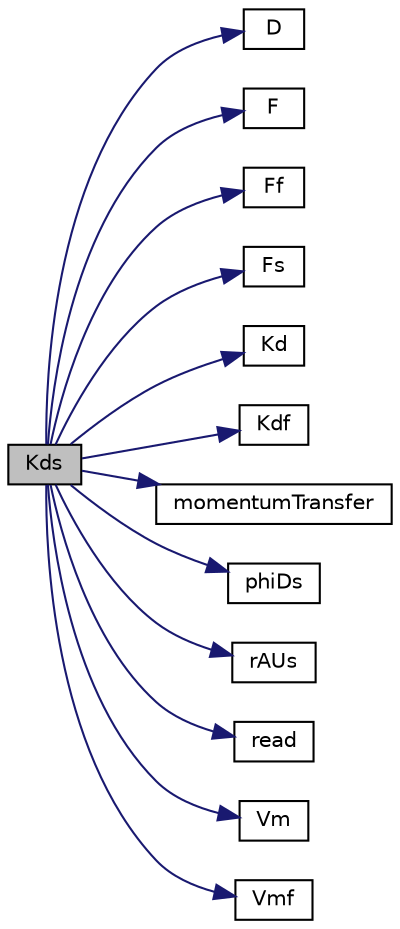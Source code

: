 digraph "Kds"
{
  bgcolor="transparent";
  edge [fontname="Helvetica",fontsize="10",labelfontname="Helvetica",labelfontsize="10"];
  node [fontname="Helvetica",fontsize="10",shape=record];
  rankdir="LR";
  Node1 [label="Kds",height=0.2,width=0.4,color="black", fillcolor="grey75", style="filled", fontcolor="black"];
  Node1 -> Node2 [color="midnightblue",fontsize="10",style="solid",fontname="Helvetica"];
  Node2 [label="D",height=0.2,width=0.4,color="black",URL="$a01565.html#a3a5506b53295e6b45cc4d0fe3c08cf5e",tooltip="Return the turbulent diffusivity. "];
  Node1 -> Node3 [color="midnightblue",fontsize="10",style="solid",fontname="Helvetica"];
  Node3 [label="F",height=0.2,width=0.4,color="black",URL="$a01565.html#ab7fbb45ed5773391d92c2ca084965328",tooltip="Return the combined force (lift + wall-lubrication) "];
  Node1 -> Node4 [color="midnightblue",fontsize="10",style="solid",fontname="Helvetica"];
  Node4 [label="Ff",height=0.2,width=0.4,color="black",URL="$a01565.html#ac0483532cf3b6afec450170975680c64",tooltip="Return the combined face-force (lift + wall-lubrication) "];
  Node1 -> Node5 [color="midnightblue",fontsize="10",style="solid",fontname="Helvetica"];
  Node5 [label="Fs",height=0.2,width=0.4,color="black",URL="$a01565.html#a19ce2b3cf739e9063373ba9360b51ad4",tooltip="Return the combined force (lift + wall-lubrication) "];
  Node1 -> Node6 [color="midnightblue",fontsize="10",style="solid",fontname="Helvetica"];
  Node6 [label="Kd",height=0.2,width=0.4,color="black",URL="$a01565.html#acc178651a925fffc500d4cd6eb745122",tooltip="Return the drag coefficient. "];
  Node1 -> Node7 [color="midnightblue",fontsize="10",style="solid",fontname="Helvetica"];
  Node7 [label="Kdf",height=0.2,width=0.4,color="black",URL="$a01565.html#a69b4481b65a0cbc18759e3f104be113b",tooltip="Return the face drag coefficient. "];
  Node1 -> Node8 [color="midnightblue",fontsize="10",style="solid",fontname="Helvetica"];
  Node8 [label="momentumTransfer",height=0.2,width=0.4,color="black",URL="$a01565.html#ad0f721d2c54744925ef0999ec91c2570",tooltip="Return the momentum transfer matrices. "];
  Node1 -> Node9 [color="midnightblue",fontsize="10",style="solid",fontname="Helvetica"];
  Node9 [label="phiDs",height=0.2,width=0.4,color="black",URL="$a01565.html#af2a04accff98ed52d0baf1a3d1f515bb",tooltip="Return the turbulent dispersion force on faces for phase pair. "];
  Node1 -> Node10 [color="midnightblue",fontsize="10",style="solid",fontname="Helvetica"];
  Node10 [label="rAUs",height=0.2,width=0.4,color="black",URL="$a03101.html#a11ab108f012fc0ee93ff106f734e93a0"];
  Node1 -> Node11 [color="midnightblue",fontsize="10",style="solid",fontname="Helvetica"];
  Node11 [label="read",height=0.2,width=0.4,color="black",URL="$a01565.html#abcf7aafd601a940195284bc91610bb08",tooltip="Read base phaseProperties dictionary. "];
  Node1 -> Node12 [color="midnightblue",fontsize="10",style="solid",fontname="Helvetica"];
  Node12 [label="Vm",height=0.2,width=0.4,color="black",URL="$a01565.html#a8bc44fcc905e14f644ba9bf045c868d3",tooltip="Return the virtual mass coefficient. "];
  Node1 -> Node13 [color="midnightblue",fontsize="10",style="solid",fontname="Helvetica"];
  Node13 [label="Vmf",height=0.2,width=0.4,color="black",URL="$a01565.html#a238f103938d9bc485b1a074dc9aaff79",tooltip="Return the face virtual mass coefficient. "];
}
